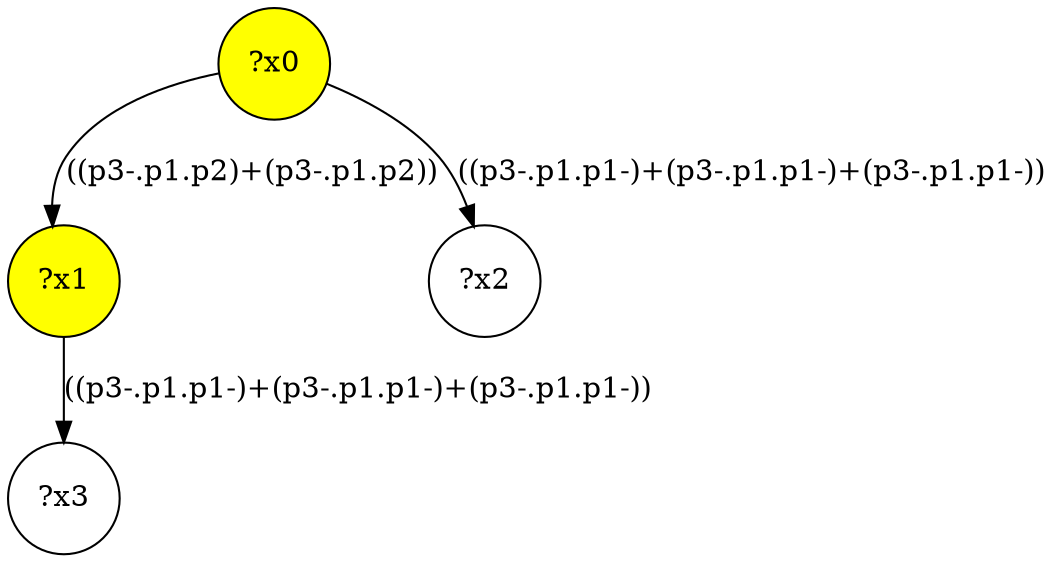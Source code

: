digraph g {
	x0 [fillcolor="yellow", style="filled," shape=circle, label="?x0"];
	x1 [fillcolor="yellow", style="filled," shape=circle, label="?x1"];
	x0 -> x1 [label="((p3-.p1.p2)+(p3-.p1.p2))"];
	x2 [shape=circle, label="?x2"];
	x0 -> x2 [label="((p3-.p1.p1-)+(p3-.p1.p1-)+(p3-.p1.p1-))"];
	x3 [shape=circle, label="?x3"];
	x1 -> x3 [label="((p3-.p1.p1-)+(p3-.p1.p1-)+(p3-.p1.p1-))"];
}
